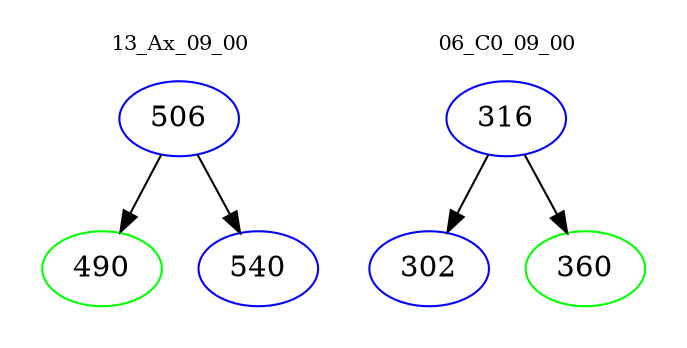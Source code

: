 digraph{
subgraph cluster_0 {
color = white
label = "13_Ax_09_00";
fontsize=10;
T0_506 [label="506", color="blue"]
T0_506 -> T0_490 [color="black"]
T0_490 [label="490", color="green"]
T0_506 -> T0_540 [color="black"]
T0_540 [label="540", color="blue"]
}
subgraph cluster_1 {
color = white
label = "06_C0_09_00";
fontsize=10;
T1_316 [label="316", color="blue"]
T1_316 -> T1_302 [color="black"]
T1_302 [label="302", color="blue"]
T1_316 -> T1_360 [color="black"]
T1_360 [label="360", color="green"]
}
}
